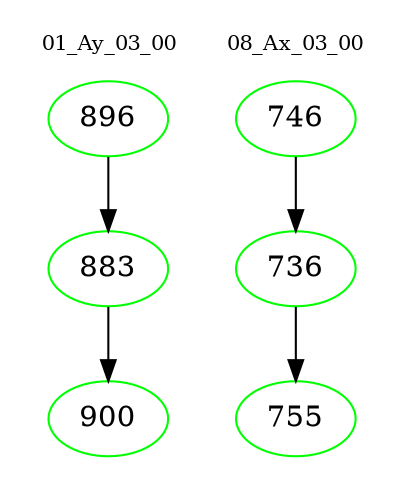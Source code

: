 digraph{
subgraph cluster_0 {
color = white
label = "01_Ay_03_00";
fontsize=10;
T0_896 [label="896", color="green"]
T0_896 -> T0_883 [color="black"]
T0_883 [label="883", color="green"]
T0_883 -> T0_900 [color="black"]
T0_900 [label="900", color="green"]
}
subgraph cluster_1 {
color = white
label = "08_Ax_03_00";
fontsize=10;
T1_746 [label="746", color="green"]
T1_746 -> T1_736 [color="black"]
T1_736 [label="736", color="green"]
T1_736 -> T1_755 [color="black"]
T1_755 [label="755", color="green"]
}
}
